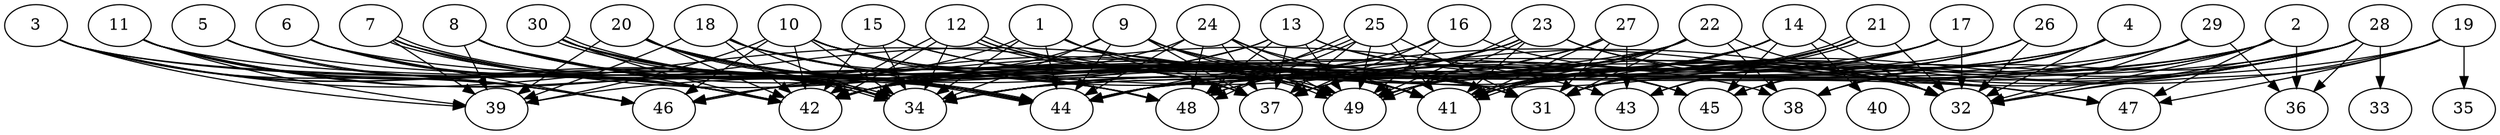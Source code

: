 // DAG (tier=3-complex, mode=compute, n=49, ccr=0.498, fat=0.770, density=0.716, regular=0.275, jump=0.214, mindata=1048576, maxdata=16777216)
// DAG automatically generated by daggen at Sun Aug 24 16:33:34 2025
// /home/ermia/Project/Environments/daggen/bin/daggen --dot --ccr 0.498 --fat 0.770 --regular 0.275 --density 0.716 --jump 0.214 --mindata 1048576 --maxdata 16777216 -n 49 
digraph G {
  1 [size="50808368823363944", alpha="0.17", expect_size="25404184411681972"]
  1 -> 34 [size ="832497571069952"]
  1 -> 37 [size ="832497571069952"]
  1 -> 41 [size ="832497571069952"]
  1 -> 44 [size ="832497571069952"]
  1 -> 46 [size ="832497571069952"]
  1 -> 47 [size ="832497571069952"]
  2 [size="3791846588312861", alpha="0.09", expect_size="1895923294156430"]
  2 -> 31 [size ="176963129966592"]
  2 -> 32 [size ="176963129966592"]
  2 -> 34 [size ="176963129966592"]
  2 -> 36 [size ="176963129966592"]
  2 -> 44 [size ="176963129966592"]
  2 -> 45 [size ="176963129966592"]
  2 -> 47 [size ="176963129966592"]
  3 [size="6625496861718750", alpha="0.04", expect_size="3312748430859375"]
  3 -> 31 [size ="471859200000000"]
  3 -> 34 [size ="471859200000000"]
  3 -> 37 [size ="471859200000000"]
  3 -> 39 [size ="471859200000000"]
  3 -> 42 [size ="471859200000000"]
  3 -> 44 [size ="471859200000000"]
  3 -> 46 [size ="471859200000000"]
  4 [size="208202258977839382528", alpha="0.09", expect_size="104101129488919691264"]
  4 -> 32 [size ="281026286845952"]
  4 -> 34 [size ="281026286845952"]
  4 -> 38 [size ="281026286845952"]
  4 -> 42 [size ="281026286845952"]
  4 -> 45 [size ="281026286845952"]
  5 [size="276071489459003776", alpha="0.06", expect_size="138035744729501888"]
  5 -> 38 [size ="315732315340800"]
  5 -> 42 [size ="315732315340800"]
  5 -> 46 [size ="315732315340800"]
  6 [size="3785962641759678", alpha="0.15", expect_size="1892981320879839"]
  6 -> 32 [size ="277541323538432"]
  6 -> 34 [size ="277541323538432"]
  6 -> 42 [size ="277541323538432"]
  6 -> 46 [size ="277541323538432"]
  7 [size="10661094896025092", alpha="0.16", expect_size="5330547448012546"]
  7 -> 34 [size ="658205113843712"]
  7 -> 34 [size ="658205113843712"]
  7 -> 39 [size ="658205113843712"]
  7 -> 42 [size ="658205113843712"]
  7 -> 43 [size ="658205113843712"]
  7 -> 44 [size ="658205113843712"]
  8 [size="83243715826397741056", alpha="0.16", expect_size="41621857913198870528"]
  8 -> 34 [size ="152519120519168"]
  8 -> 39 [size ="152519120519168"]
  8 -> 41 [size ="152519120519168"]
  8 -> 42 [size ="152519120519168"]
  8 -> 44 [size ="152519120519168"]
  8 -> 48 [size ="152519120519168"]
  8 -> 49 [size ="152519120519168"]
  9 [size="42053574350616920064", alpha="0.08", expect_size="21026787175308460032"]
  9 -> 34 [size ="96744272560128"]
  9 -> 37 [size ="96744272560128"]
  9 -> 41 [size ="96744272560128"]
  9 -> 42 [size ="96744272560128"]
  9 -> 44 [size ="96744272560128"]
  9 -> 45 [size ="96744272560128"]
  9 -> 49 [size ="96744272560128"]
  10 [size="3492688249645679616", alpha="0.07", expect_size="1746344124822839808"]
  10 -> 31 [size ="1976802327134208"]
  10 -> 32 [size ="1976802327134208"]
  10 -> 34 [size ="1976802327134208"]
  10 -> 37 [size ="1976802327134208"]
  10 -> 39 [size ="1976802327134208"]
  10 -> 41 [size ="1976802327134208"]
  10 -> 42 [size ="1976802327134208"]
  10 -> 46 [size ="1976802327134208"]
  10 -> 48 [size ="1976802327134208"]
  10 -> 49 [size ="1976802327134208"]
  11 [size="46712576052512352", alpha="0.19", expect_size="23356288026256176"]
  11 -> 31 [size ="946460501737472"]
  11 -> 34 [size ="946460501737472"]
  11 -> 39 [size ="946460501737472"]
  11 -> 42 [size ="946460501737472"]
  11 -> 44 [size ="946460501737472"]
  11 -> 46 [size ="946460501737472"]
  11 -> 49 [size ="946460501737472"]
  12 [size="2646929428108190208", alpha="0.03", expect_size="1323464714054095104"]
  12 -> 34 [size ="1607962145587200"]
  12 -> 41 [size ="1607962145587200"]
  12 -> 42 [size ="1607962145587200"]
  12 -> 42 [size ="1607962145587200"]
  12 -> 45 [size ="1607962145587200"]
  12 -> 49 [size ="1607962145587200"]
  12 -> 49 [size ="1607962145587200"]
  13 [size="1610974745255642923008", alpha="0.20", expect_size="805487372627821461504"]
  13 -> 32 [size ="1099383315628032"]
  13 -> 37 [size ="1099383315628032"]
  13 -> 39 [size ="1099383315628032"]
  13 -> 42 [size ="1099383315628032"]
  13 -> 45 [size ="1099383315628032"]
  13 -> 48 [size ="1099383315628032"]
  13 -> 49 [size ="1099383315628032"]
  14 [size="8877945545481759", alpha="0.15", expect_size="4438972772740879"]
  14 -> 32 [size ="177425778475008"]
  14 -> 34 [size ="177425778475008"]
  14 -> 37 [size ="177425778475008"]
  14 -> 40 [size ="177425778475008"]
  14 -> 41 [size ="177425778475008"]
  14 -> 45 [size ="177425778475008"]
  14 -> 48 [size ="177425778475008"]
  14 -> 49 [size ="177425778475008"]
  15 [size="19562865599153728", alpha="0.02", expect_size="9781432799576864"]
  15 -> 34 [size ="1837937335468032"]
  15 -> 41 [size ="1837937335468032"]
  15 -> 42 [size ="1837937335468032"]
  15 -> 49 [size ="1837937335468032"]
  16 [size="568790611766390720", alpha="0.08", expect_size="284395305883195360"]
  16 -> 32 [size ="204298046668800"]
  16 -> 34 [size ="204298046668800"]
  16 -> 37 [size ="204298046668800"]
  16 -> 49 [size ="204298046668800"]
  17 [size="42371529730145576", alpha="0.12", expect_size="21185764865072788"]
  17 -> 31 [size ="1063571475660800"]
  17 -> 32 [size ="1063571475660800"]
  17 -> 34 [size ="1063571475660800"]
  17 -> 37 [size ="1063571475660800"]
  17 -> 41 [size ="1063571475660800"]
  17 -> 43 [size ="1063571475660800"]
  18 [size="2035458774816201", alpha="0.14", expect_size="1017729387408100"]
  18 -> 31 [size ="45854178148352"]
  18 -> 34 [size ="45854178148352"]
  18 -> 37 [size ="45854178148352"]
  18 -> 39 [size ="45854178148352"]
  18 -> 41 [size ="45854178148352"]
  18 -> 42 [size ="45854178148352"]
  18 -> 44 [size ="45854178148352"]
  19 [size="660541233365489792", alpha="0.04", expect_size="330270616682744896"]
  19 -> 32 [size ="409633713815552"]
  19 -> 35 [size ="409633713815552"]
  19 -> 41 [size ="409633713815552"]
  19 -> 42 [size ="409633713815552"]
  19 -> 47 [size ="409633713815552"]
  20 [size="935043665101581952", alpha="0.13", expect_size="467521832550790976"]
  20 -> 31 [size ="2107141162795008"]
  20 -> 34 [size ="2107141162795008"]
  20 -> 39 [size ="2107141162795008"]
  20 -> 41 [size ="2107141162795008"]
  20 -> 42 [size ="2107141162795008"]
  20 -> 44 [size ="2107141162795008"]
  20 -> 48 [size ="2107141162795008"]
  21 [size="42127917717659844608", alpha="0.08", expect_size="21063958858829922304"]
  21 -> 31 [size ="96858256965632"]
  21 -> 32 [size ="96858256965632"]
  21 -> 41 [size ="96858256965632"]
  21 -> 41 [size ="96858256965632"]
  21 -> 42 [size ="96858256965632"]
  21 -> 49 [size ="96858256965632"]
  22 [size="24523173722196280", alpha="0.10", expect_size="12261586861098140"]
  22 -> 31 [size ="897740649267200"]
  22 -> 32 [size ="897740649267200"]
  22 -> 34 [size ="897740649267200"]
  22 -> 38 [size ="897740649267200"]
  22 -> 41 [size ="897740649267200"]
  22 -> 44 [size ="897740649267200"]
  22 -> 46 [size ="897740649267200"]
  22 -> 49 [size ="897740649267200"]
  23 [size="18798004720701976", alpha="0.13", expect_size="9399002360350988"]
  23 -> 32 [size ="416580026499072"]
  23 -> 34 [size ="416580026499072"]
  23 -> 41 [size ="416580026499072"]
  23 -> 44 [size ="416580026499072"]
  23 -> 46 [size ="416580026499072"]
  23 -> 47 [size ="416580026499072"]
  23 -> 49 [size ="416580026499072"]
  23 -> 49 [size ="416580026499072"]
  24 [size="1351854152264930295808", alpha="0.06", expect_size="675927076132465147904"]
  24 -> 31 [size ="978084882808832"]
  24 -> 37 [size ="978084882808832"]
  24 -> 41 [size ="978084882808832"]
  24 -> 42 [size ="978084882808832"]
  24 -> 44 [size ="978084882808832"]
  24 -> 48 [size ="978084882808832"]
  24 -> 49 [size ="978084882808832"]
  25 [size="12626158910466686976", alpha="0.03", expect_size="6313079455233343488"]
  25 -> 31 [size ="43378129502208"]
  25 -> 37 [size ="43378129502208"]
  25 -> 41 [size ="43378129502208"]
  25 -> 44 [size ="43378129502208"]
  25 -> 48 [size ="43378129502208"]
  25 -> 48 [size ="43378129502208"]
  25 -> 49 [size ="43378129502208"]
  26 [size="1650713601221916416", alpha="0.18", expect_size="825356800610958208"]
  26 -> 31 [size ="639173685936128"]
  26 -> 32 [size ="639173685936128"]
  26 -> 41 [size ="639173685936128"]
  26 -> 42 [size ="639173685936128"]
  26 -> 43 [size ="639173685936128"]
  27 [size="12515762027815878", alpha="0.06", expect_size="6257881013907939"]
  27 -> 31 [size ="335591505920000"]
  27 -> 34 [size ="335591505920000"]
  27 -> 41 [size ="335591505920000"]
  27 -> 43 [size ="335591505920000"]
  27 -> 44 [size ="335591505920000"]
  28 [size="26859855605678724", alpha="0.14", expect_size="13429927802839362"]
  28 -> 31 [size ="742006141747200"]
  28 -> 32 [size ="742006141747200"]
  28 -> 33 [size ="742006141747200"]
  28 -> 36 [size ="742006141747200"]
  28 -> 38 [size ="742006141747200"]
  28 -> 41 [size ="742006141747200"]
  28 -> 44 [size ="742006141747200"]
  28 -> 48 [size ="742006141747200"]
  28 -> 49 [size ="742006141747200"]
  29 [size="14657153626115380", alpha="0.19", expect_size="7328576813057690"]
  29 -> 31 [size ="359782372343808"]
  29 -> 32 [size ="359782372343808"]
  29 -> 36 [size ="359782372343808"]
  29 -> 44 [size ="359782372343808"]
  29 -> 49 [size ="359782372343808"]
  30 [size="39676237510912544", alpha="0.06", expect_size="19838118755456272"]
  30 -> 34 [size ="1964202663084032"]
  30 -> 42 [size ="1964202663084032"]
  30 -> 44 [size ="1964202663084032"]
  30 -> 44 [size ="1964202663084032"]
  30 -> 48 [size ="1964202663084032"]
  30 -> 49 [size ="1964202663084032"]
  31 [size="3308780275062372564992", alpha="0.10", expect_size="1654390137531186282496"]
  32 [size="378782901298456768", alpha="0.14", expect_size="189391450649228384"]
  33 [size="85208017145754288", alpha="0.08", expect_size="42604008572877144"]
  34 [size="1850726346031478272", alpha="0.18", expect_size="925363173015739136"]
  35 [size="5613330591720287", alpha="0.16", expect_size="2806665295860143"]
  36 [size="3346439344960340754432", alpha="0.05", expect_size="1673219672480170377216"]
  37 [size="2658678419484479488", alpha="0.14", expect_size="1329339209742239744"]
  38 [size="2496045391343362506752", alpha="0.14", expect_size="1248022695671681253376"]
  39 [size="86699007867328288", alpha="0.07", expect_size="43349503933664144"]
  40 [size="4858625433646425", alpha="0.18", expect_size="2429312716823212"]
  41 [size="72940834200794688", alpha="0.06", expect_size="36470417100397344"]
  42 [size="1156640966955786829824", alpha="0.17", expect_size="578320483477893414912"]
  43 [size="3726297245004333056000", alpha="0.16", expect_size="1863148622502166528000"]
  44 [size="730377130708348928", alpha="0.09", expect_size="365188565354174464"]
  45 [size="1240291595739803392", alpha="0.10", expect_size="620145797869901696"]
  46 [size="3960679016477149364224", alpha="0.14", expect_size="1980339508238574682112"]
  47 [size="2573195347328353", alpha="0.03", expect_size="1286597673664176"]
  48 [size="354731324571834646528", alpha="0.02", expect_size="177365662285917323264"]
  49 [size="56546786665448832", alpha="0.12", expect_size="28273393332724416"]
}